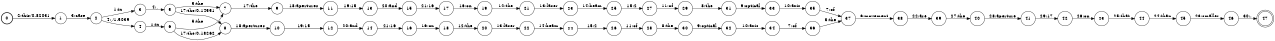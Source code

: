digraph FST {
rankdir = LR;
size = "8.5,11";
label = "";
center = 1;
orientation = Portrait;
ranksep = "0.4";
nodesep = "0.25";
0 [label = "0", shape = circle, style = bold, fontsize = 14]
	0 -> 1 [label = "2:this/0.82031", fontsize = 14];
1 [label = "1", shape = circle, style = solid, fontsize = 14]
	1 -> 2 [label = "3:case", fontsize = 14];
2 [label = "2", shape = circle, style = solid, fontsize = 14]
	2 -> 3 [label = "1:in", fontsize = 14];
	2 -> 4 [label = "4:,/1.5039", fontsize = 14];
3 [label = "3", shape = circle, style = solid, fontsize = 14]
	3 -> 5 [label = "4:,", fontsize = 14];
4 [label = "4", shape = circle, style = solid, fontsize = 14]
	4 -> 6 [label = "1:in", fontsize = 14];
5 [label = "5", shape = circle, style = solid, fontsize = 14]
	5 -> 7 [label = "5:the", fontsize = 14];
	5 -> 8 [label = "17:the/0.14551", fontsize = 14];
6 [label = "6", shape = circle, style = solid, fontsize = 14]
	6 -> 7 [label = "5:the", fontsize = 14];
	6 -> 8 [label = "17:the/0.18262", fontsize = 14];
7 [label = "7", shape = circle, style = solid, fontsize = 14]
	7 -> 9 [label = "17:the", fontsize = 14];
8 [label = "8", shape = circle, style = solid, fontsize = 14]
	8 -> 10 [label = "18:apertures", fontsize = 14];
9 [label = "9", shape = circle, style = solid, fontsize = 14]
	9 -> 11 [label = "18:apertures", fontsize = 14];
10 [label = "10", shape = circle, style = solid, fontsize = 14]
	10 -> 12 [label = "19:15", fontsize = 14];
11 [label = "11", shape = circle, style = solid, fontsize = 14]
	11 -> 13 [label = "19:15", fontsize = 14];
12 [label = "12", shape = circle, style = solid, fontsize = 14]
	12 -> 14 [label = "20:and", fontsize = 14];
13 [label = "13", shape = circle, style = solid, fontsize = 14]
	13 -> 15 [label = "20:and", fontsize = 14];
14 [label = "14", shape = circle, style = solid, fontsize = 14]
	14 -> 16 [label = "21:16", fontsize = 14];
15 [label = "15", shape = circle, style = solid, fontsize = 14]
	15 -> 17 [label = "21:16", fontsize = 14];
16 [label = "16", shape = circle, style = solid, fontsize = 14]
	16 -> 18 [label = "16:on", fontsize = 14];
17 [label = "17", shape = circle, style = solid, fontsize = 14]
	17 -> 19 [label = "16:on", fontsize = 14];
18 [label = "18", shape = circle, style = solid, fontsize = 14]
	18 -> 20 [label = "12:the", fontsize = 14];
19 [label = "19", shape = circle, style = solid, fontsize = 14]
	19 -> 21 [label = "12:the", fontsize = 14];
20 [label = "20", shape = circle, style = solid, fontsize = 14]
	20 -> 22 [label = "13:laser", fontsize = 14];
21 [label = "21", shape = circle, style = solid, fontsize = 14]
	21 -> 23 [label = "13:laser", fontsize = 14];
22 [label = "22", shape = circle, style = solid, fontsize = 14]
	22 -> 24 [label = "14:beam", fontsize = 14];
23 [label = "23", shape = circle, style = solid, fontsize = 14]
	23 -> 25 [label = "14:beam", fontsize = 14];
24 [label = "24", shape = circle, style = solid, fontsize = 14]
	24 -> 26 [label = "15:2", fontsize = 14];
25 [label = "25", shape = circle, style = solid, fontsize = 14]
	25 -> 27 [label = "15:2", fontsize = 14];
26 [label = "26", shape = circle, style = solid, fontsize = 14]
	26 -> 28 [label = "11:of", fontsize = 14];
27 [label = "27", shape = circle, style = solid, fontsize = 14]
	27 -> 29 [label = "11:of", fontsize = 14];
28 [label = "28", shape = circle, style = solid, fontsize = 14]
	28 -> 30 [label = "8:the", fontsize = 14];
29 [label = "29", shape = circle, style = solid, fontsize = 14]
	29 -> 31 [label = "8:the", fontsize = 14];
30 [label = "30", shape = circle, style = solid, fontsize = 14]
	30 -> 32 [label = "9:optical", fontsize = 14];
31 [label = "31", shape = circle, style = solid, fontsize = 14]
	31 -> 33 [label = "9:optical", fontsize = 14];
32 [label = "32", shape = circle, style = solid, fontsize = 14]
	32 -> 34 [label = "10:axis", fontsize = 14];
33 [label = "33", shape = circle, style = solid, fontsize = 14]
	33 -> 35 [label = "10:axis", fontsize = 14];
34 [label = "34", shape = circle, style = solid, fontsize = 14]
	34 -> 36 [label = "7:of", fontsize = 14];
35 [label = "35", shape = circle, style = solid, fontsize = 14]
	35 -> 37 [label = "7:of", fontsize = 14];
36 [label = "36", shape = circle, style = solid, fontsize = 14]
	36 -> 37 [label = "5:the", fontsize = 14];
37 [label = "37", shape = circle, style = solid, fontsize = 14]
	37 -> 38 [label = "6:movement", fontsize = 14];
38 [label = "38", shape = circle, style = solid, fontsize = 14]
	38 -> 39 [label = "22:are", fontsize = 14];
39 [label = "39", shape = circle, style = solid, fontsize = 14]
	39 -> 40 [label = "27:the", fontsize = 14];
40 [label = "40", shape = circle, style = solid, fontsize = 14]
	40 -> 41 [label = "28:aperture", fontsize = 14];
41 [label = "41", shape = circle, style = solid, fontsize = 14]
	41 -> 42 [label = "29:17", fontsize = 14];
42 [label = "42", shape = circle, style = solid, fontsize = 14]
	42 -> 43 [label = "26:on", fontsize = 14];
43 [label = "43", shape = circle, style = solid, fontsize = 14]
	43 -> 44 [label = "25:that", fontsize = 14];
44 [label = "44", shape = circle, style = solid, fontsize = 14]
	44 -> 45 [label = "24:than", fontsize = 14];
45 [label = "45", shape = circle, style = solid, fontsize = 14]
	45 -> 46 [label = "23:smaller", fontsize = 14];
46 [label = "46", shape = circle, style = solid, fontsize = 14]
	46 -> 47 [label = "30:.", fontsize = 14];
47 [label = "47", shape = doublecircle, style = solid, fontsize = 14]
}

